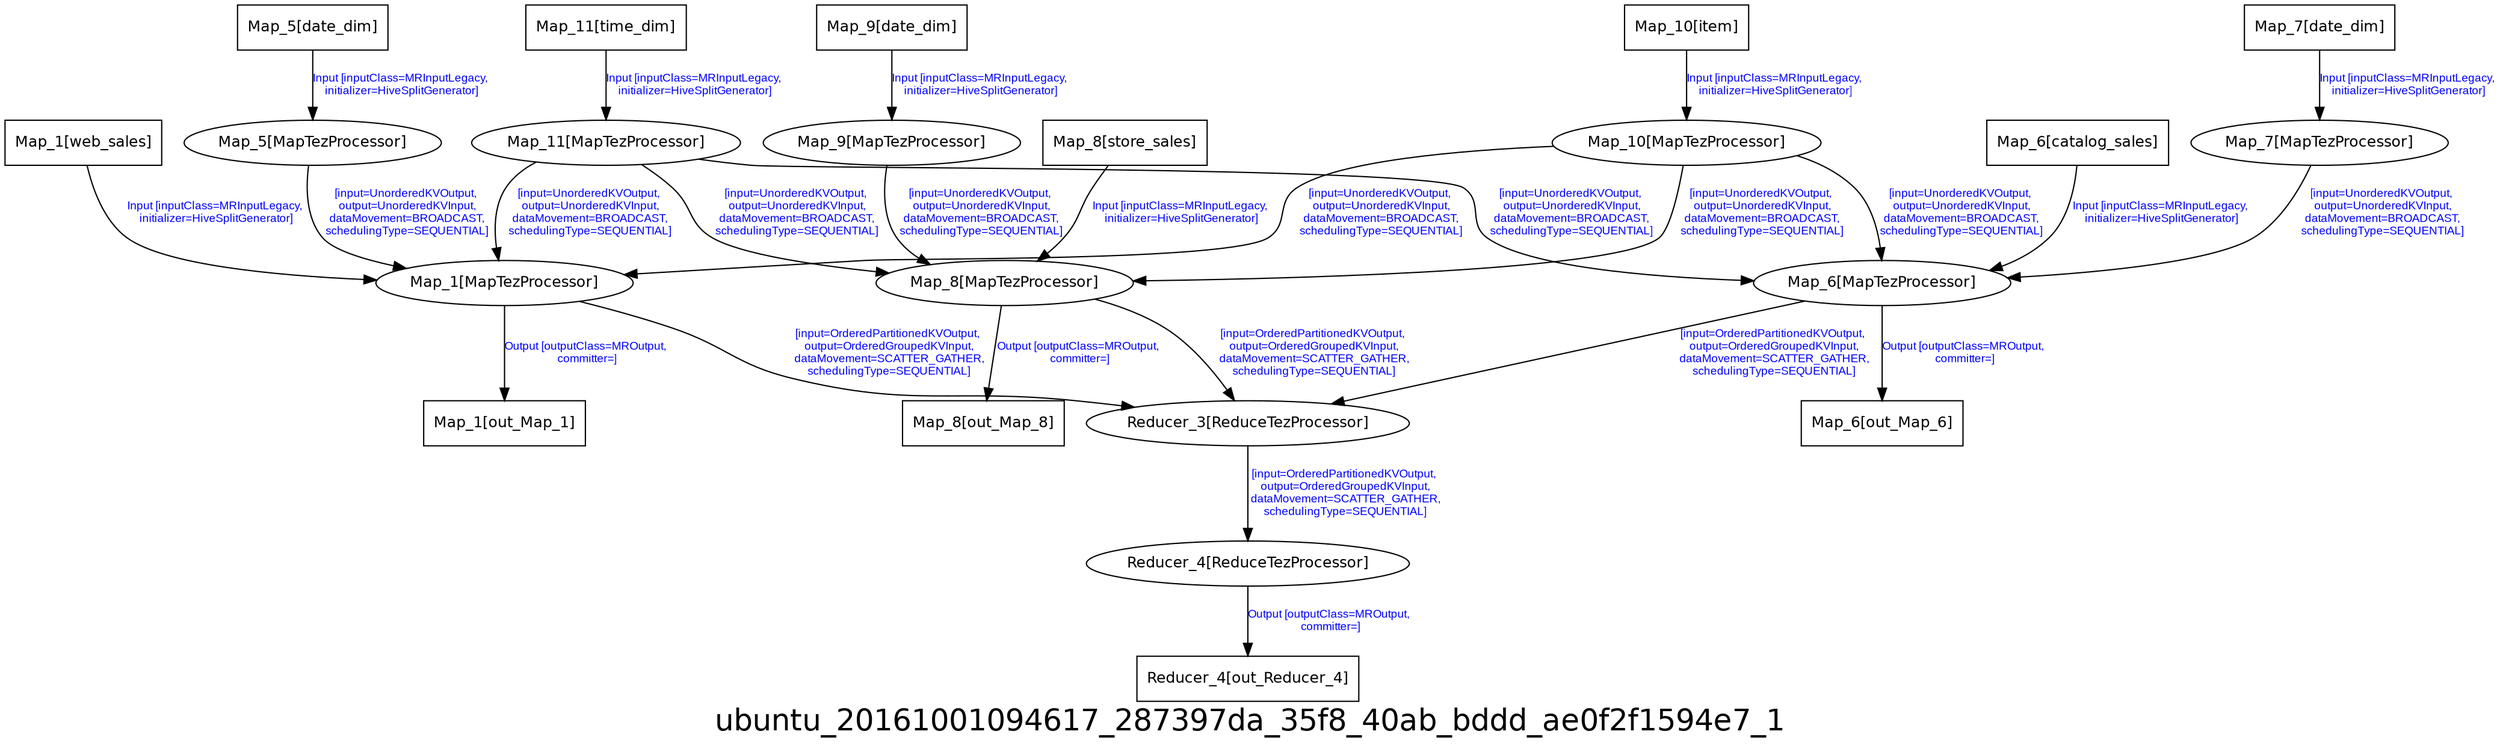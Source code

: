 digraph ubuntu_20161001094617_287397da_35f8_40ab_bddd_ae0f2f1594e7_1 {
graph [ label="ubuntu_20161001094617_287397da_35f8_40ab_bddd_ae0f2f1594e7_1", fontsize=24, fontname=Helvetica];
node [fontsize=12, fontname=Helvetica];
edge [fontsize=9, fontcolor=blue, fontname=Arial];
"ubuntu_20161001094617_287397da_35f8_40ab_bddd_ae0f2f1594e7_1.Map_8" [ label = "Map_8[MapTezProcessor]" ];
"ubuntu_20161001094617_287397da_35f8_40ab_bddd_ae0f2f1594e7_1.Map_8" -> "ubuntu_20161001094617_287397da_35f8_40ab_bddd_ae0f2f1594e7_1.Map_8_out_Map_8" [ label = "Output [outputClass=MROutput,\n committer=]" ];
"ubuntu_20161001094617_287397da_35f8_40ab_bddd_ae0f2f1594e7_1.Map_8" -> "ubuntu_20161001094617_287397da_35f8_40ab_bddd_ae0f2f1594e7_1.Reducer_3" [ label = "[input=OrderedPartitionedKVOutput,\n output=OrderedGroupedKVInput,\n dataMovement=SCATTER_GATHER,\n schedulingType=SEQUENTIAL]" ];
"ubuntu_20161001094617_287397da_35f8_40ab_bddd_ae0f2f1594e7_1.Map_5" [ label = "Map_5[MapTezProcessor]" ];
"ubuntu_20161001094617_287397da_35f8_40ab_bddd_ae0f2f1594e7_1.Map_5" -> "ubuntu_20161001094617_287397da_35f8_40ab_bddd_ae0f2f1594e7_1.Map_1" [ label = "[input=UnorderedKVOutput,\n output=UnorderedKVInput,\n dataMovement=BROADCAST,\n schedulingType=SEQUENTIAL]" ];
"ubuntu_20161001094617_287397da_35f8_40ab_bddd_ae0f2f1594e7_1.Map_10" [ label = "Map_10[MapTezProcessor]" ];
"ubuntu_20161001094617_287397da_35f8_40ab_bddd_ae0f2f1594e7_1.Map_10" -> "ubuntu_20161001094617_287397da_35f8_40ab_bddd_ae0f2f1594e7_1.Map_8" [ label = "[input=UnorderedKVOutput,\n output=UnorderedKVInput,\n dataMovement=BROADCAST,\n schedulingType=SEQUENTIAL]" ];
"ubuntu_20161001094617_287397da_35f8_40ab_bddd_ae0f2f1594e7_1.Map_10" -> "ubuntu_20161001094617_287397da_35f8_40ab_bddd_ae0f2f1594e7_1.Map_6" [ label = "[input=UnorderedKVOutput,\n output=UnorderedKVInput,\n dataMovement=BROADCAST,\n schedulingType=SEQUENTIAL]" ];
"ubuntu_20161001094617_287397da_35f8_40ab_bddd_ae0f2f1594e7_1.Map_10" -> "ubuntu_20161001094617_287397da_35f8_40ab_bddd_ae0f2f1594e7_1.Map_1" [ label = "[input=UnorderedKVOutput,\n output=UnorderedKVInput,\n dataMovement=BROADCAST,\n schedulingType=SEQUENTIAL]" ];
"ubuntu_20161001094617_287397da_35f8_40ab_bddd_ae0f2f1594e7_1.Reducer_4_out_Reducer_4" [ label = "Reducer_4[out_Reducer_4]", shape = "box" ];
"ubuntu_20161001094617_287397da_35f8_40ab_bddd_ae0f2f1594e7_1.Map_1_out_Map_1" [ label = "Map_1[out_Map_1]", shape = "box" ];
"ubuntu_20161001094617_287397da_35f8_40ab_bddd_ae0f2f1594e7_1.Reducer_3" [ label = "Reducer_3[ReduceTezProcessor]" ];
"ubuntu_20161001094617_287397da_35f8_40ab_bddd_ae0f2f1594e7_1.Reducer_3" -> "ubuntu_20161001094617_287397da_35f8_40ab_bddd_ae0f2f1594e7_1.Reducer_4" [ label = "[input=OrderedPartitionedKVOutput,\n output=OrderedGroupedKVInput,\n dataMovement=SCATTER_GATHER,\n schedulingType=SEQUENTIAL]" ];
"ubuntu_20161001094617_287397da_35f8_40ab_bddd_ae0f2f1594e7_1.Map_5_date_dim" [ label = "Map_5[date_dim]", shape = "box" ];
"ubuntu_20161001094617_287397da_35f8_40ab_bddd_ae0f2f1594e7_1.Map_5_date_dim" -> "ubuntu_20161001094617_287397da_35f8_40ab_bddd_ae0f2f1594e7_1.Map_5" [ label = "Input [inputClass=MRInputLegacy,\n initializer=HiveSplitGenerator]" ];
"ubuntu_20161001094617_287397da_35f8_40ab_bddd_ae0f2f1594e7_1.Map_10_item" [ label = "Map_10[item]", shape = "box" ];
"ubuntu_20161001094617_287397da_35f8_40ab_bddd_ae0f2f1594e7_1.Map_10_item" -> "ubuntu_20161001094617_287397da_35f8_40ab_bddd_ae0f2f1594e7_1.Map_10" [ label = "Input [inputClass=MRInputLegacy,\n initializer=HiveSplitGenerator]" ];
"ubuntu_20161001094617_287397da_35f8_40ab_bddd_ae0f2f1594e7_1.Map_11" [ label = "Map_11[MapTezProcessor]" ];
"ubuntu_20161001094617_287397da_35f8_40ab_bddd_ae0f2f1594e7_1.Map_11" -> "ubuntu_20161001094617_287397da_35f8_40ab_bddd_ae0f2f1594e7_1.Map_8" [ label = "[input=UnorderedKVOutput,\n output=UnorderedKVInput,\n dataMovement=BROADCAST,\n schedulingType=SEQUENTIAL]" ];
"ubuntu_20161001094617_287397da_35f8_40ab_bddd_ae0f2f1594e7_1.Map_11" -> "ubuntu_20161001094617_287397da_35f8_40ab_bddd_ae0f2f1594e7_1.Map_6" [ label = "[input=UnorderedKVOutput,\n output=UnorderedKVInput,\n dataMovement=BROADCAST,\n schedulingType=SEQUENTIAL]" ];
"ubuntu_20161001094617_287397da_35f8_40ab_bddd_ae0f2f1594e7_1.Map_11" -> "ubuntu_20161001094617_287397da_35f8_40ab_bddd_ae0f2f1594e7_1.Map_1" [ label = "[input=UnorderedKVOutput,\n output=UnorderedKVInput,\n dataMovement=BROADCAST,\n schedulingType=SEQUENTIAL]" ];
"ubuntu_20161001094617_287397da_35f8_40ab_bddd_ae0f2f1594e7_1.Map_6_catalog_sales" [ label = "Map_6[catalog_sales]", shape = "box" ];
"ubuntu_20161001094617_287397da_35f8_40ab_bddd_ae0f2f1594e7_1.Map_6_catalog_sales" -> "ubuntu_20161001094617_287397da_35f8_40ab_bddd_ae0f2f1594e7_1.Map_6" [ label = "Input [inputClass=MRInputLegacy,\n initializer=HiveSplitGenerator]" ];
"ubuntu_20161001094617_287397da_35f8_40ab_bddd_ae0f2f1594e7_1.Map_7_date_dim" [ label = "Map_7[date_dim]", shape = "box" ];
"ubuntu_20161001094617_287397da_35f8_40ab_bddd_ae0f2f1594e7_1.Map_7_date_dim" -> "ubuntu_20161001094617_287397da_35f8_40ab_bddd_ae0f2f1594e7_1.Map_7" [ label = "Input [inputClass=MRInputLegacy,\n initializer=HiveSplitGenerator]" ];
"ubuntu_20161001094617_287397da_35f8_40ab_bddd_ae0f2f1594e7_1.Map_6" [ label = "Map_6[MapTezProcessor]" ];
"ubuntu_20161001094617_287397da_35f8_40ab_bddd_ae0f2f1594e7_1.Map_6" -> "ubuntu_20161001094617_287397da_35f8_40ab_bddd_ae0f2f1594e7_1.Map_6_out_Map_6" [ label = "Output [outputClass=MROutput,\n committer=]" ];
"ubuntu_20161001094617_287397da_35f8_40ab_bddd_ae0f2f1594e7_1.Map_6" -> "ubuntu_20161001094617_287397da_35f8_40ab_bddd_ae0f2f1594e7_1.Reducer_3" [ label = "[input=OrderedPartitionedKVOutput,\n output=OrderedGroupedKVInput,\n dataMovement=SCATTER_GATHER,\n schedulingType=SEQUENTIAL]" ];
"ubuntu_20161001094617_287397da_35f8_40ab_bddd_ae0f2f1594e7_1.Map_1" [ label = "Map_1[MapTezProcessor]" ];
"ubuntu_20161001094617_287397da_35f8_40ab_bddd_ae0f2f1594e7_1.Map_1" -> "ubuntu_20161001094617_287397da_35f8_40ab_bddd_ae0f2f1594e7_1.Map_1_out_Map_1" [ label = "Output [outputClass=MROutput,\n committer=]" ];
"ubuntu_20161001094617_287397da_35f8_40ab_bddd_ae0f2f1594e7_1.Map_1" -> "ubuntu_20161001094617_287397da_35f8_40ab_bddd_ae0f2f1594e7_1.Reducer_3" [ label = "[input=OrderedPartitionedKVOutput,\n output=OrderedGroupedKVInput,\n dataMovement=SCATTER_GATHER,\n schedulingType=SEQUENTIAL]" ];
"ubuntu_20161001094617_287397da_35f8_40ab_bddd_ae0f2f1594e7_1.Map_11_time_dim" [ label = "Map_11[time_dim]", shape = "box" ];
"ubuntu_20161001094617_287397da_35f8_40ab_bddd_ae0f2f1594e7_1.Map_11_time_dim" -> "ubuntu_20161001094617_287397da_35f8_40ab_bddd_ae0f2f1594e7_1.Map_11" [ label = "Input [inputClass=MRInputLegacy,\n initializer=HiveSplitGenerator]" ];
"ubuntu_20161001094617_287397da_35f8_40ab_bddd_ae0f2f1594e7_1.Map_6_out_Map_6" [ label = "Map_6[out_Map_6]", shape = "box" ];
"ubuntu_20161001094617_287397da_35f8_40ab_bddd_ae0f2f1594e7_1.Map_9" [ label = "Map_9[MapTezProcessor]" ];
"ubuntu_20161001094617_287397da_35f8_40ab_bddd_ae0f2f1594e7_1.Map_9" -> "ubuntu_20161001094617_287397da_35f8_40ab_bddd_ae0f2f1594e7_1.Map_8" [ label = "[input=UnorderedKVOutput,\n output=UnorderedKVInput,\n dataMovement=BROADCAST,\n schedulingType=SEQUENTIAL]" ];
"ubuntu_20161001094617_287397da_35f8_40ab_bddd_ae0f2f1594e7_1.Reducer_4" [ label = "Reducer_4[ReduceTezProcessor]" ];
"ubuntu_20161001094617_287397da_35f8_40ab_bddd_ae0f2f1594e7_1.Reducer_4" -> "ubuntu_20161001094617_287397da_35f8_40ab_bddd_ae0f2f1594e7_1.Reducer_4_out_Reducer_4" [ label = "Output [outputClass=MROutput,\n committer=]" ];
"ubuntu_20161001094617_287397da_35f8_40ab_bddd_ae0f2f1594e7_1.Map_8_out_Map_8" [ label = "Map_8[out_Map_8]", shape = "box" ];
"ubuntu_20161001094617_287397da_35f8_40ab_bddd_ae0f2f1594e7_1.Map_1_web_sales" [ label = "Map_1[web_sales]", shape = "box" ];
"ubuntu_20161001094617_287397da_35f8_40ab_bddd_ae0f2f1594e7_1.Map_1_web_sales" -> "ubuntu_20161001094617_287397da_35f8_40ab_bddd_ae0f2f1594e7_1.Map_1" [ label = "Input [inputClass=MRInputLegacy,\n initializer=HiveSplitGenerator]" ];
"ubuntu_20161001094617_287397da_35f8_40ab_bddd_ae0f2f1594e7_1.Map_9_date_dim" [ label = "Map_9[date_dim]", shape = "box" ];
"ubuntu_20161001094617_287397da_35f8_40ab_bddd_ae0f2f1594e7_1.Map_9_date_dim" -> "ubuntu_20161001094617_287397da_35f8_40ab_bddd_ae0f2f1594e7_1.Map_9" [ label = "Input [inputClass=MRInputLegacy,\n initializer=HiveSplitGenerator]" ];
"ubuntu_20161001094617_287397da_35f8_40ab_bddd_ae0f2f1594e7_1.Map_7" [ label = "Map_7[MapTezProcessor]" ];
"ubuntu_20161001094617_287397da_35f8_40ab_bddd_ae0f2f1594e7_1.Map_7" -> "ubuntu_20161001094617_287397da_35f8_40ab_bddd_ae0f2f1594e7_1.Map_6" [ label = "[input=UnorderedKVOutput,\n output=UnorderedKVInput,\n dataMovement=BROADCAST,\n schedulingType=SEQUENTIAL]" ];
"ubuntu_20161001094617_287397da_35f8_40ab_bddd_ae0f2f1594e7_1.Map_8_store_sales" [ label = "Map_8[store_sales]", shape = "box" ];
"ubuntu_20161001094617_287397da_35f8_40ab_bddd_ae0f2f1594e7_1.Map_8_store_sales" -> "ubuntu_20161001094617_287397da_35f8_40ab_bddd_ae0f2f1594e7_1.Map_8" [ label = "Input [inputClass=MRInputLegacy,\n initializer=HiveSplitGenerator]" ];
}
